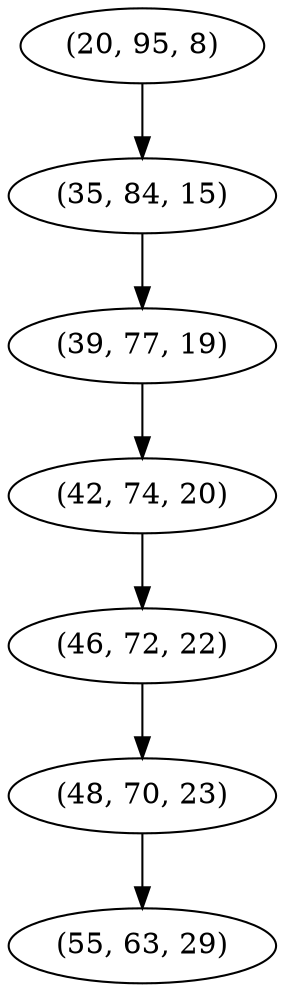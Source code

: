 digraph tree {
    "(20, 95, 8)";
    "(35, 84, 15)";
    "(39, 77, 19)";
    "(42, 74, 20)";
    "(46, 72, 22)";
    "(48, 70, 23)";
    "(55, 63, 29)";
    "(20, 95, 8)" -> "(35, 84, 15)";
    "(35, 84, 15)" -> "(39, 77, 19)";
    "(39, 77, 19)" -> "(42, 74, 20)";
    "(42, 74, 20)" -> "(46, 72, 22)";
    "(46, 72, 22)" -> "(48, 70, 23)";
    "(48, 70, 23)" -> "(55, 63, 29)";
}
